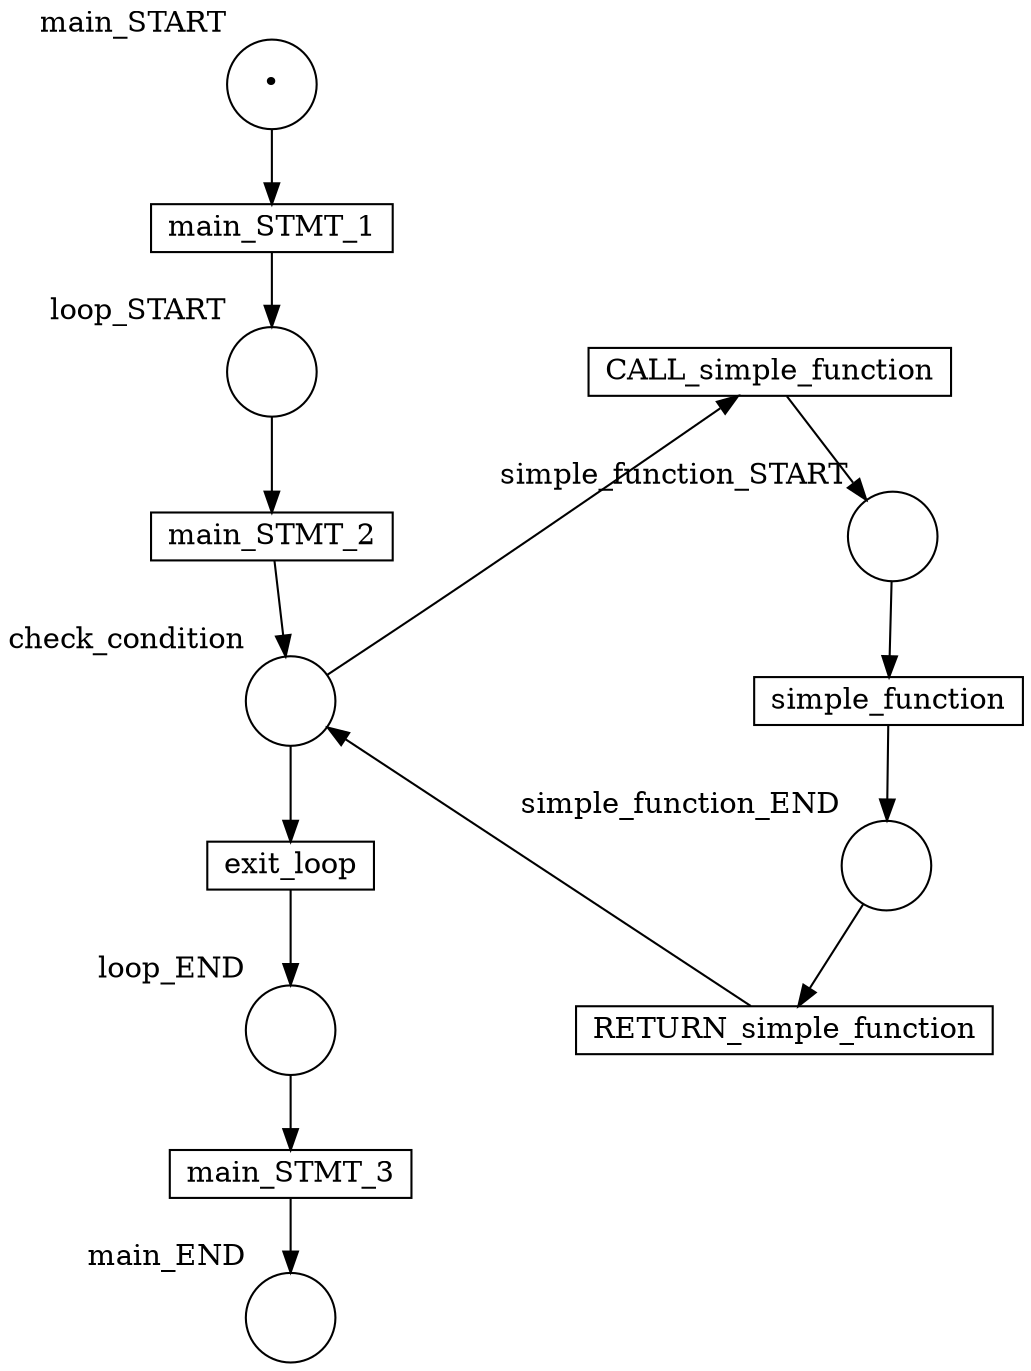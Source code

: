 digraph repeated_function_call {
    nodesep=1.0;
    
    // Main function places
    main_START [width=0.6 shape="circle" xlabel="main_START" label="•"];
    main_END [width=0.6 shape="circle" xlabel="main_END" label=""];
    // Loop places
    loop_START [width=0.6 shape="circle" xlabel="loop_START" label=""];
    check_condition [width=0.6 shape="circle" xlabel="check_condition" label=""];
    loop_END [width=0.6 shape="circle" xlabel="loop_END" label=""];
    // Simple function places
    simple_function_START [width=0.6 shape="circle" xlabel="simple_function_START" label=""];
    simple_function_END [width=0.6 shape="circle" xlabel="simple_function_END" label=""];
    
    // Transitions
    main_STMT_1 [height=0.1 shape="box" xlabel="" label="main_STMT_1"];
    main_STMT_2 [height=0.1 shape="box" xlabel="" label="main_STMT_2"];
    CALL_simple_function [height=0.1 shape="box" xlabel="" label="CALL_simple_function"];
    simple_function [height=0.1 shape="box" xlabel="" label="simple_function"];
    RETURN_simple_function [height=0.1 shape="box" xlabel="" label="RETURN_simple_function"];
    exit_loop [height=0.1 shape="box" xlabel="" label="exit_loop"];
    main_STMT_3 [height=0.1 shape="box" xlabel="" label="main_STMT_3"];
    
    // Before the loop
    main_START -> main_STMT_1;
    main_STMT_1 -> loop_START;
    loop_START -> main_STMT_2;
    main_STMT_2 -> check_condition [weight=10];
    // Function call
    check_condition -> CALL_simple_function  [weight=5];
    CALL_simple_function -> simple_function_START [weight=5];
    simple_function_START -> simple_function [weight=5];
    simple_function -> simple_function_END [weight=5];
    simple_function_END -> RETURN_simple_function [weight=5];
    RETURN_simple_function -> check_condition [weight=5];
    // Exit loop
    check_condition -> exit_loop [weight=10];
    exit_loop -> loop_END;
    loop_END -> main_STMT_3;
    main_STMT_3 -> main_END;
    
    // Order the nodes in different levels
    {rank = min; main_START;}    
    {rank = same; loop_START; CALL_simple_function;}
    {rank = same; main_STMT_2; simple_function_START;}
    {rank = same; check_condition; simple_function;}
    {rank = same; exit_loop; simple_function_END;}
    {rank = same; loop_END; RETURN_simple_function;}
    {rank = max; main_END;} 
}